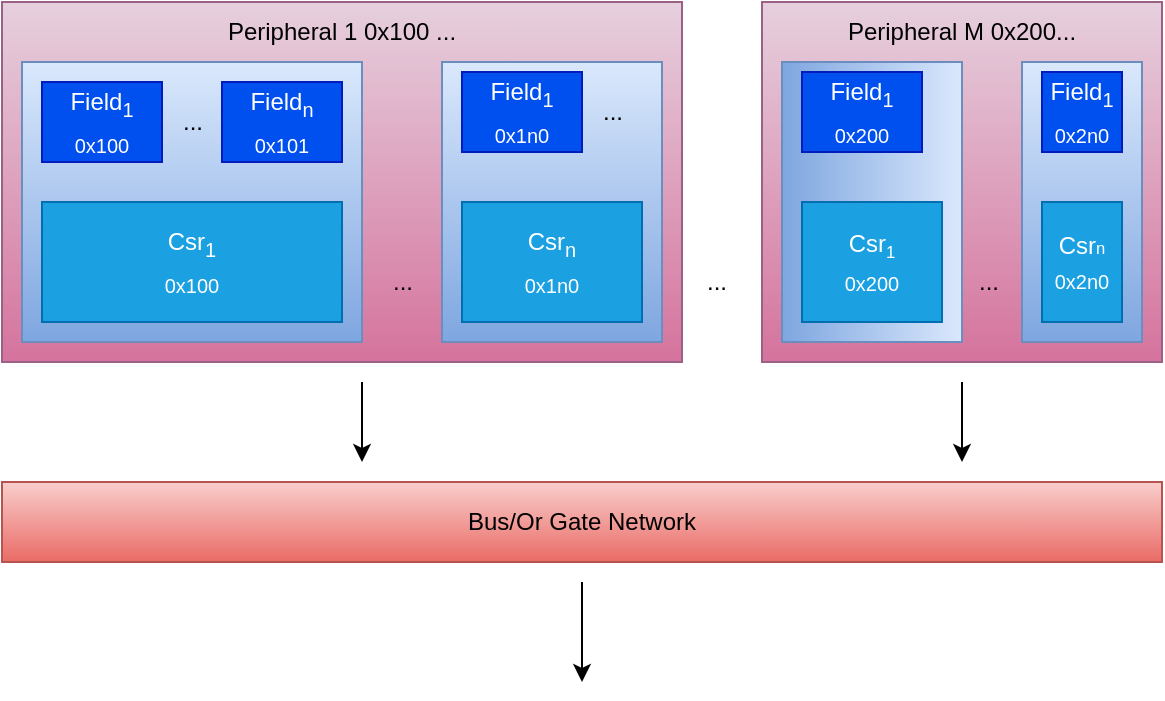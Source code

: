 <mxfile version="27.0.9">
  <diagram name="Page-1" id="2DHNSXfSdHeheqPKqpJ6">
    <mxGraphModel dx="809" dy="832" grid="1" gridSize="10" guides="1" tooltips="1" connect="1" arrows="1" fold="1" page="1" pageScale="1" pageWidth="850" pageHeight="1100" math="0" shadow="0">
      <root>
        <mxCell id="0" />
        <mxCell id="1" parent="0" />
        <mxCell id="9AzRQlvU3oJx5EgO8rmF-12" value="" style="rounded=0;whiteSpace=wrap;html=1;fillColor=#e6d0de;gradientColor=#d5739d;strokeColor=#996185;" vertex="1" parent="1">
          <mxGeometry x="200" y="240" width="340" height="180" as="geometry" />
        </mxCell>
        <mxCell id="9AzRQlvU3oJx5EgO8rmF-32" value="" style="rounded=0;whiteSpace=wrap;html=1;fillColor=#dae8fc;strokeColor=#6c8ebf;gradientColor=#7ea6e0;" vertex="1" parent="1">
          <mxGeometry x="420" y="270" width="110" height="140" as="geometry" />
        </mxCell>
        <mxCell id="9AzRQlvU3oJx5EgO8rmF-29" value="" style="rounded=0;whiteSpace=wrap;html=1;fillColor=#dae8fc;strokeColor=#6c8ebf;gradientColor=#7ea6e0;" vertex="1" parent="1">
          <mxGeometry x="210" y="270" width="170" height="140" as="geometry" />
        </mxCell>
        <mxCell id="9AzRQlvU3oJx5EgO8rmF-19" value="" style="rounded=0;whiteSpace=wrap;html=1;fillColor=#e6d0de;gradientColor=#d5739d;strokeColor=#996185;" vertex="1" parent="1">
          <mxGeometry x="580" y="240" width="200" height="180" as="geometry" />
        </mxCell>
        <mxCell id="9AzRQlvU3oJx5EgO8rmF-2" value="Csr&lt;sub&gt;1&lt;/sub&gt;&lt;div&gt;&lt;sub&gt;0x100&lt;/sub&gt;&lt;/div&gt;" style="rounded=0;whiteSpace=wrap;html=1;fillColor=#1ba1e2;fontColor=#ffffff;strokeColor=#006EAF;" vertex="1" parent="1">
          <mxGeometry x="220" y="340" width="150" height="60" as="geometry" />
        </mxCell>
        <mxCell id="9AzRQlvU3oJx5EgO8rmF-3" value="" style="endArrow=classic;html=1;rounded=0;" edge="1" parent="1">
          <mxGeometry width="50" height="50" relative="1" as="geometry">
            <mxPoint x="380.0" y="430" as="sourcePoint" />
            <mxPoint x="380.0" y="470" as="targetPoint" />
          </mxGeometry>
        </mxCell>
        <mxCell id="9AzRQlvU3oJx5EgO8rmF-5" value="Csr&lt;sub&gt;n&lt;/sub&gt;&lt;div&gt;&lt;sub&gt;0x1n0&lt;/sub&gt;&lt;/div&gt;" style="rounded=0;whiteSpace=wrap;html=1;fillColor=#1ba1e2;fontColor=#ffffff;strokeColor=#006EAF;" vertex="1" parent="1">
          <mxGeometry x="430" y="340" width="90" height="60" as="geometry" />
        </mxCell>
        <mxCell id="9AzRQlvU3oJx5EgO8rmF-9" value="" style="endArrow=classic;html=1;rounded=0;" edge="1" parent="1">
          <mxGeometry width="50" height="50" relative="1" as="geometry">
            <mxPoint x="680" y="430" as="sourcePoint" />
            <mxPoint x="680" y="470" as="targetPoint" />
          </mxGeometry>
        </mxCell>
        <mxCell id="9AzRQlvU3oJx5EgO8rmF-10" value="Bus/Or Gate Network" style="rounded=0;whiteSpace=wrap;html=1;fillColor=#f8cecc;gradientColor=#ea6b66;strokeColor=#b85450;" vertex="1" parent="1">
          <mxGeometry x="200" y="480" width="580" height="40" as="geometry" />
        </mxCell>
        <mxCell id="9AzRQlvU3oJx5EgO8rmF-11" value="" style="endArrow=classic;html=1;rounded=0;" edge="1" parent="1">
          <mxGeometry width="50" height="50" relative="1" as="geometry">
            <mxPoint x="490" y="530" as="sourcePoint" />
            <mxPoint x="490" y="580" as="targetPoint" />
          </mxGeometry>
        </mxCell>
        <mxCell id="9AzRQlvU3oJx5EgO8rmF-20" value="Peripheral M 0x200..." style="text;html=1;align=center;verticalAlign=middle;whiteSpace=wrap;rounded=0;" vertex="1" parent="1">
          <mxGeometry x="590" y="240" width="180" height="30" as="geometry" />
        </mxCell>
        <mxCell id="9AzRQlvU3oJx5EgO8rmF-23" value="" style="rounded=0;whiteSpace=wrap;html=1;fillColor=#dae8fc;strokeColor=#6c8ebf;gradientColor=#7ea6e0;" vertex="1" parent="1">
          <mxGeometry x="710" y="270" width="60" height="140" as="geometry" />
        </mxCell>
        <mxCell id="9AzRQlvU3oJx5EgO8rmF-24" value="" style="rounded=0;whiteSpace=wrap;html=1;direction=south;fillColor=#dae8fc;strokeColor=#6c8ebf;gradientColor=#7ea6e0;" vertex="1" parent="1">
          <mxGeometry x="590" y="270" width="90" height="140" as="geometry" />
        </mxCell>
        <mxCell id="9AzRQlvU3oJx5EgO8rmF-25" value="Field&lt;sub&gt;1&lt;br&gt;0x100&lt;/sub&gt;" style="rounded=0;whiteSpace=wrap;html=1;fillColor=#0050ef;fontColor=#ffffff;strokeColor=#001DBC;" vertex="1" parent="1">
          <mxGeometry x="220" y="280" width="60" height="40" as="geometry" />
        </mxCell>
        <mxCell id="9AzRQlvU3oJx5EgO8rmF-27" value="Field&lt;sub&gt;n&lt;/sub&gt;&lt;div&gt;&lt;sub&gt;0x101&lt;/sub&gt;&lt;/div&gt;" style="rounded=0;whiteSpace=wrap;html=1;fillColor=#0050ef;fontColor=#ffffff;strokeColor=#001DBC;" vertex="1" parent="1">
          <mxGeometry x="310" y="280" width="60" height="40" as="geometry" />
        </mxCell>
        <mxCell id="9AzRQlvU3oJx5EgO8rmF-28" value="Peripheral 1 0x100 ..." style="text;html=1;align=center;verticalAlign=middle;whiteSpace=wrap;rounded=0;" vertex="1" parent="1">
          <mxGeometry x="210" y="240" width="320" height="30" as="geometry" />
        </mxCell>
        <mxCell id="9AzRQlvU3oJx5EgO8rmF-33" value="Field&lt;sub&gt;1&lt;/sub&gt;&lt;div&gt;&lt;sub&gt;0x1n0&lt;/sub&gt;&lt;/div&gt;" style="rounded=0;whiteSpace=wrap;html=1;fillColor=#0050ef;fontColor=#ffffff;strokeColor=#001DBC;align=center;verticalAlign=middle;fontFamily=Helvetica;fontSize=12;" vertex="1" parent="1">
          <mxGeometry x="430" y="275" width="60" height="40" as="geometry" />
        </mxCell>
        <mxCell id="9AzRQlvU3oJx5EgO8rmF-38" value="..." style="text;html=1;align=center;verticalAlign=middle;resizable=0;points=[];autosize=1;strokeColor=none;fillColor=none;" vertex="1" parent="1">
          <mxGeometry x="280" y="285" width="30" height="30" as="geometry" />
        </mxCell>
        <mxCell id="9AzRQlvU3oJx5EgO8rmF-41" value="..." style="text;html=1;align=center;verticalAlign=middle;resizable=0;points=[];autosize=1;strokeColor=none;fillColor=none;" vertex="1" parent="1">
          <mxGeometry x="385" y="365" width="30" height="30" as="geometry" />
        </mxCell>
        <mxCell id="9AzRQlvU3oJx5EgO8rmF-42" value="..." style="text;html=1;align=center;verticalAlign=middle;resizable=0;points=[];autosize=1;strokeColor=none;fillColor=none;fontFamily=Helvetica;fontSize=12;fontColor=default;" vertex="1" parent="1">
          <mxGeometry x="542" y="365" width="30" height="30" as="geometry" />
        </mxCell>
        <mxCell id="9AzRQlvU3oJx5EgO8rmF-43" value="..." style="text;html=1;align=center;verticalAlign=middle;resizable=0;points=[];autosize=1;strokeColor=none;fillColor=none;fontFamily=Helvetica;fontSize=12;fontColor=default;" vertex="1" parent="1">
          <mxGeometry x="678" y="365" width="30" height="30" as="geometry" />
        </mxCell>
        <mxCell id="9AzRQlvU3oJx5EgO8rmF-49" value="Csr&lt;span style=&quot;font-size: 10px;&quot;&gt;&lt;sub&gt;1&lt;/sub&gt;&lt;/span&gt;&lt;div&gt;&lt;sub&gt;0x200&lt;/sub&gt;&lt;/div&gt;" style="rounded=0;whiteSpace=wrap;html=1;fillColor=#1ba1e2;fontColor=#ffffff;strokeColor=#006EAF;" vertex="1" parent="1">
          <mxGeometry x="600" y="340" width="70" height="60" as="geometry" />
        </mxCell>
        <mxCell id="9AzRQlvU3oJx5EgO8rmF-50" value="Csr&lt;span style=&quot;font-size: 8.333px;&quot;&gt;n&lt;/span&gt;&lt;div&gt;&lt;sub&gt;0x2n0&lt;/sub&gt;&lt;/div&gt;" style="rounded=0;whiteSpace=wrap;html=1;fillColor=#1ba1e2;fontColor=#ffffff;strokeColor=#006EAF;" vertex="1" parent="1">
          <mxGeometry x="720" y="340" width="40" height="60" as="geometry" />
        </mxCell>
        <mxCell id="9AzRQlvU3oJx5EgO8rmF-51" value="Field&lt;sub&gt;1&lt;/sub&gt;&lt;div&gt;&lt;sub&gt;0x200&lt;/sub&gt;&lt;/div&gt;" style="rounded=0;whiteSpace=wrap;html=1;fillColor=#0050ef;fontColor=#ffffff;strokeColor=#001DBC;align=center;verticalAlign=middle;fontFamily=Helvetica;fontSize=12;" vertex="1" parent="1">
          <mxGeometry x="600" y="275" width="60" height="40" as="geometry" />
        </mxCell>
        <mxCell id="9AzRQlvU3oJx5EgO8rmF-52" value="Field&lt;sub&gt;1&lt;/sub&gt;&lt;div&gt;&lt;sub&gt;0x2n0&lt;/sub&gt;&lt;/div&gt;" style="rounded=0;whiteSpace=wrap;html=1;fillColor=#0050ef;fontColor=#ffffff;strokeColor=#001DBC;align=center;verticalAlign=middle;fontFamily=Helvetica;fontSize=12;" vertex="1" parent="1">
          <mxGeometry x="720" y="275" width="40" height="40" as="geometry" />
        </mxCell>
        <mxCell id="9AzRQlvU3oJx5EgO8rmF-53" value="..." style="text;html=1;align=center;verticalAlign=middle;resizable=0;points=[];autosize=1;strokeColor=none;fillColor=none;" vertex="1" parent="1">
          <mxGeometry x="490" y="280" width="30" height="30" as="geometry" />
        </mxCell>
      </root>
    </mxGraphModel>
  </diagram>
</mxfile>
